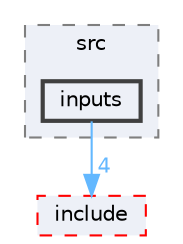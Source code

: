 digraph "becommons/src/inputs"
{
 // LATEX_PDF_SIZE
  bgcolor="transparent";
  edge [fontname=Helvetica,fontsize=10,labelfontname=Helvetica,labelfontsize=10];
  node [fontname=Helvetica,fontsize=10,shape=box,height=0.2,width=0.4];
  compound=true
  subgraph clusterdir_c4122870b4eb0ef02862e41dabd11367 {
    graph [ bgcolor="#edf0f7", pencolor="grey50", label="src", fontname=Helvetica,fontsize=10 style="filled,dashed", URL="dir_c4122870b4eb0ef02862e41dabd11367.html",tooltip=""]
  dir_c954b0b38da157d2b1def604b4625cf0 [label="inputs", fillcolor="#edf0f7", color="grey25", style="filled,bold", URL="dir_c954b0b38da157d2b1def604b4625cf0.html",tooltip=""];
  }
  dir_9a744b5567c265deacf566b467d8af59 [label="include", fillcolor="#edf0f7", color="red", style="filled,dashed", URL="dir_9a744b5567c265deacf566b467d8af59.html",tooltip=""];
  dir_c954b0b38da157d2b1def604b4625cf0->dir_9a744b5567c265deacf566b467d8af59 [headlabel="4", labeldistance=1.5 headhref="dir_000014_000011.html" href="dir_000014_000011.html" color="steelblue1" fontcolor="steelblue1"];
}
